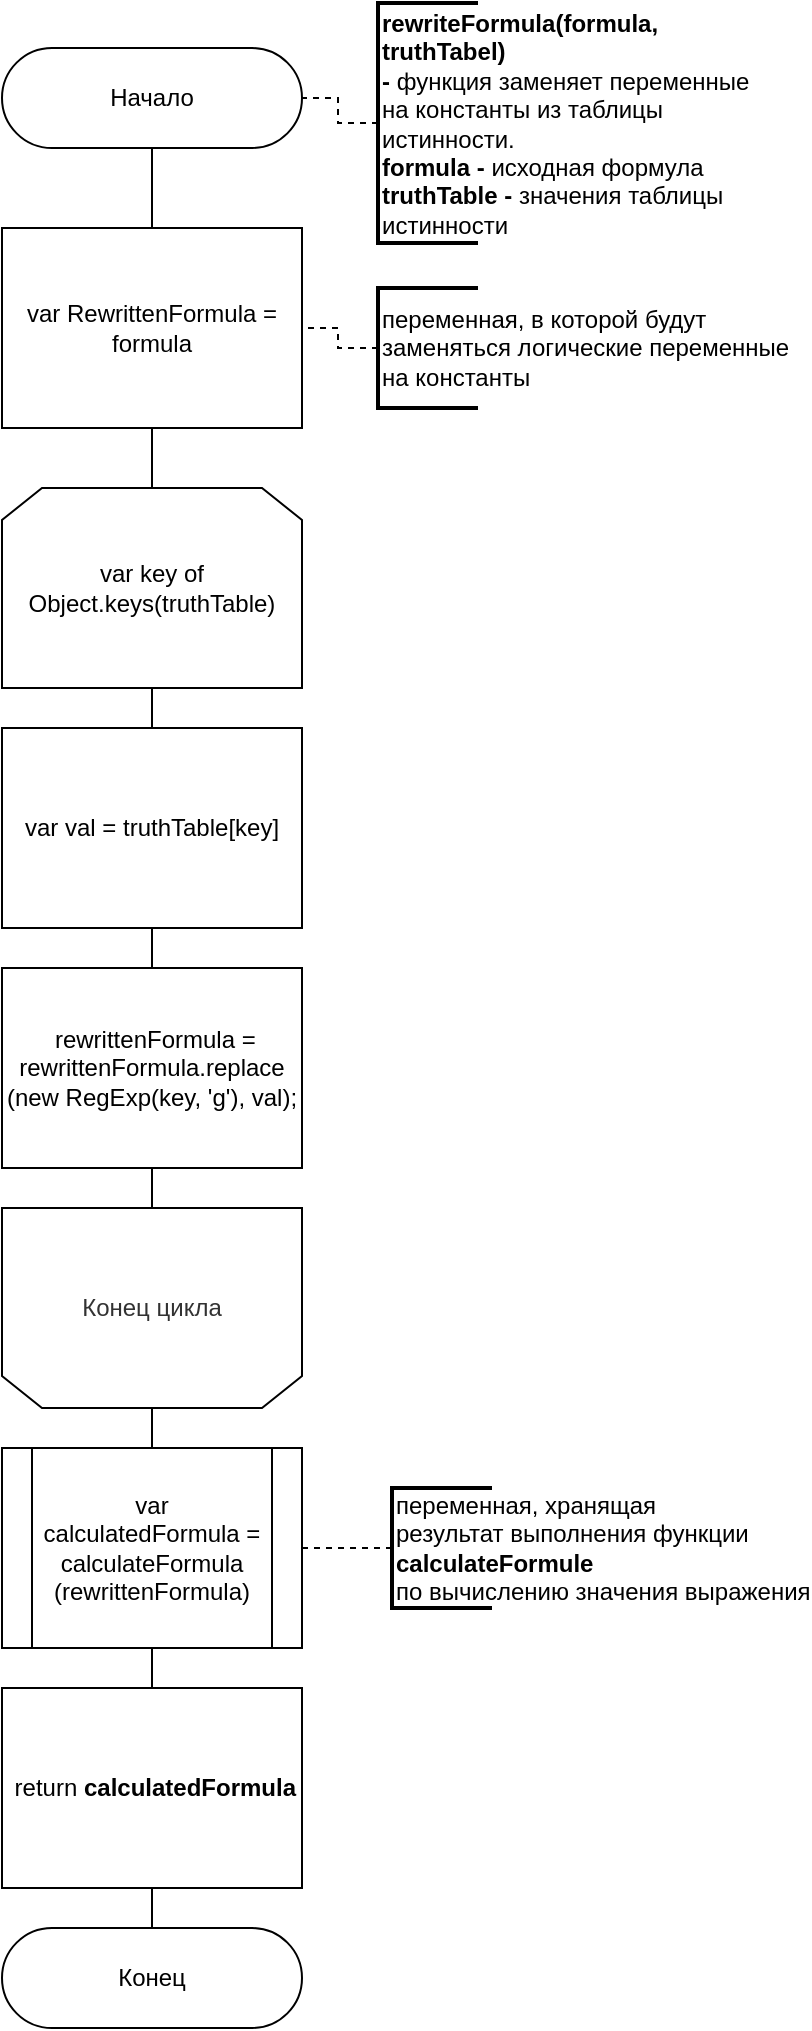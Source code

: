<mxfile version="13.0.9" type="device"><diagram id="ue7taHuJfMMdtwtb_jg2" name="Страница 1"><mxGraphModel dx="868" dy="401" grid="1" gridSize="10" guides="1" tooltips="1" connect="1" arrows="1" fold="1" page="1" pageScale="1" pageWidth="827" pageHeight="1169" math="0" shadow="0"><root><mxCell id="0"/><mxCell id="1" parent="0"/><mxCell id="9W-L0gfSMWwM45z6Wp9l-6" value="" style="edgeStyle=orthogonalEdgeStyle;rounded=0;orthogonalLoop=1;jettySize=auto;html=1;endArrow=none;endFill=0;" parent="1" source="9W-L0gfSMWwM45z6Wp9l-1" target="9W-L0gfSMWwM45z6Wp9l-5" edge="1"><mxGeometry relative="1" as="geometry"/></mxCell><mxCell id="9W-L0gfSMWwM45z6Wp9l-1" value="Начало&lt;br&gt;" style="whiteSpace=wrap;html=1;rounded=1;arcSize=50;align=center;verticalAlign=middle;container=1;recursiveResize=0;strokeWidth=1;autosize=1;spacing=4;treeFolding=1;" parent="1" vertex="1"><mxGeometry x="105" y="40" width="150" height="50" as="geometry"/></mxCell><mxCell id="9W-L0gfSMWwM45z6Wp9l-2" style="edgeStyle=orthogonalEdgeStyle;rounded=0;orthogonalLoop=1;jettySize=auto;html=1;exitX=0;exitY=0.5;exitDx=0;exitDy=0;exitPerimeter=0;entryX=1;entryY=0.5;entryDx=0;entryDy=0;strokeColor=none;" parent="1" source="9W-L0gfSMWwM45z6Wp9l-4" target="9W-L0gfSMWwM45z6Wp9l-1" edge="1"><mxGeometry relative="1" as="geometry"/></mxCell><mxCell id="9W-L0gfSMWwM45z6Wp9l-3" style="edgeStyle=orthogonalEdgeStyle;rounded=0;orthogonalLoop=1;jettySize=auto;html=1;endArrow=none;endFill=0;strokeWidth=1;dashed=1;" parent="1" source="9W-L0gfSMWwM45z6Wp9l-4" target="9W-L0gfSMWwM45z6Wp9l-1" edge="1"><mxGeometry relative="1" as="geometry"/></mxCell><mxCell id="9W-L0gfSMWwM45z6Wp9l-4" value="&lt;b&gt;rewriteFormula&lt;/b&gt;&lt;b&gt;(formula,&amp;nbsp;&lt;/b&gt;&lt;b&gt;&lt;br&gt;&lt;/b&gt;&lt;div&gt;&lt;b&gt;truthTabel)&lt;/b&gt;&lt;/div&gt;&lt;div&gt;&lt;b&gt;- &lt;/b&gt;функция заменяет переменные&lt;/div&gt;&lt;div&gt;&lt;span&gt;на константы из таблицы&amp;nbsp;&lt;/span&gt;&lt;/div&gt;&lt;div&gt;&lt;span&gt;истинности.&lt;/span&gt;&lt;/div&gt;&lt;b&gt;formula&amp;nbsp;&lt;/b&gt;&lt;b&gt;- &lt;/b&gt;&lt;span&gt;исходная формула&lt;/span&gt;&lt;b&gt;&lt;br&gt;&lt;/b&gt;&lt;div&gt;&lt;b&gt;truthTable - &lt;/b&gt;значения таблицы&lt;br&gt;&lt;/div&gt;&lt;div&gt;истинности&lt;/div&gt;" style="strokeWidth=2;html=1;shape=mxgraph.flowchart.annotation_1;align=left;pointerEvents=1" parent="1" vertex="1"><mxGeometry x="293" y="17.5" width="50" height="120" as="geometry"/></mxCell><mxCell id="9W-L0gfSMWwM45z6Wp9l-10" value="" style="edgeStyle=orthogonalEdgeStyle;rounded=0;orthogonalLoop=1;jettySize=auto;html=1;endArrow=none;endFill=0;" parent="1" source="9W-L0gfSMWwM45z6Wp9l-5" target="9W-L0gfSMWwM45z6Wp9l-9" edge="1"><mxGeometry relative="1" as="geometry"/></mxCell><mxCell id="9W-L0gfSMWwM45z6Wp9l-5" value="var RewrittenFormula = formula" style="rounded=0;whiteSpace=wrap;html=1;" parent="1" vertex="1"><mxGeometry x="105" y="130" width="150" height="100" as="geometry"/></mxCell><mxCell id="9W-L0gfSMWwM45z6Wp9l-8" value="" style="edgeStyle=orthogonalEdgeStyle;rounded=0;orthogonalLoop=1;jettySize=auto;html=1;dashed=1;endArrow=none;endFill=0;" parent="1" source="9W-L0gfSMWwM45z6Wp9l-7" target="9W-L0gfSMWwM45z6Wp9l-5" edge="1"><mxGeometry relative="1" as="geometry"/></mxCell><mxCell id="9W-L0gfSMWwM45z6Wp9l-7" value="переменная, в которой будут&lt;br&gt;заменяться логические переменные&lt;br&gt;на константы&lt;br&gt;" style="strokeWidth=2;html=1;shape=mxgraph.flowchart.annotation_1;align=left;pointerEvents=1" parent="1" vertex="1"><mxGeometry x="293" y="160" width="50" height="60" as="geometry"/></mxCell><mxCell id="9W-L0gfSMWwM45z6Wp9l-12" value="" style="edgeStyle=orthogonalEdgeStyle;rounded=0;orthogonalLoop=1;jettySize=auto;html=1;endArrow=none;endFill=0;" parent="1" source="9W-L0gfSMWwM45z6Wp9l-9" target="9W-L0gfSMWwM45z6Wp9l-11" edge="1"><mxGeometry relative="1" as="geometry"/></mxCell><mxCell id="9W-L0gfSMWwM45z6Wp9l-9" value="var key of Object.keys(truthTable)" style="shape=loopLimit;whiteSpace=wrap;html=1;" parent="1" vertex="1"><mxGeometry x="105" y="260" width="150" height="100" as="geometry"/></mxCell><mxCell id="9W-L0gfSMWwM45z6Wp9l-14" value="" style="edgeStyle=orthogonalEdgeStyle;rounded=0;orthogonalLoop=1;jettySize=auto;html=1;endArrow=none;endFill=0;" parent="1" source="9W-L0gfSMWwM45z6Wp9l-11" target="9W-L0gfSMWwM45z6Wp9l-13" edge="1"><mxGeometry relative="1" as="geometry"/></mxCell><mxCell id="9W-L0gfSMWwM45z6Wp9l-11" value="var val = truthTable[key]" style="rounded=0;whiteSpace=wrap;html=1;" parent="1" vertex="1"><mxGeometry x="105" y="380" width="150" height="100" as="geometry"/></mxCell><mxCell id="SSumkBPGjw1ani9huuMH-1" style="edgeStyle=orthogonalEdgeStyle;rounded=0;orthogonalLoop=1;jettySize=auto;html=1;endArrow=none;endFill=0;" parent="1" source="9W-L0gfSMWwM45z6Wp9l-13" target="9W-L0gfSMWwM45z6Wp9l-15" edge="1"><mxGeometry relative="1" as="geometry"/></mxCell><mxCell id="9W-L0gfSMWwM45z6Wp9l-13" value="&amp;nbsp;rewrittenFormula = rewrittenFormula.replace&lt;br&gt;(new RegExp(key, 'g'), val);" style="rounded=0;whiteSpace=wrap;html=1;" parent="1" vertex="1"><mxGeometry x="105" y="500" width="150" height="100" as="geometry"/></mxCell><mxCell id="9W-L0gfSMWwM45z6Wp9l-19" value="" style="edgeStyle=orthogonalEdgeStyle;rounded=0;orthogonalLoop=1;jettySize=auto;html=1;endArrow=none;endFill=0;" parent="1" source="9W-L0gfSMWwM45z6Wp9l-15" target="9W-L0gfSMWwM45z6Wp9l-18" edge="1"><mxGeometry relative="1" as="geometry"/></mxCell><mxCell id="9W-L0gfSMWwM45z6Wp9l-15" value="Конец цикла" style="shape=loopLimit;whiteSpace=wrap;html=1;rotation=0;textOpacity=80;direction=east;flipH=0;flipV=1;" parent="1" vertex="1"><mxGeometry x="105" y="620" width="150" height="100" as="geometry"/></mxCell><mxCell id="9W-L0gfSMWwM45z6Wp9l-21" value="" style="edgeStyle=orthogonalEdgeStyle;rounded=0;orthogonalLoop=1;jettySize=auto;html=1;endArrow=none;endFill=0;" parent="1" source="9W-L0gfSMWwM45z6Wp9l-18" target="9W-L0gfSMWwM45z6Wp9l-20" edge="1"><mxGeometry relative="1" as="geometry"/></mxCell><mxCell id="9W-L0gfSMWwM45z6Wp9l-18" value="var calculatedFormula = calculateFormula&lt;br&gt;(rewrittenFormula)" style="shape=process;whiteSpace=wrap;html=1;backgroundOutline=1;" parent="1" vertex="1"><mxGeometry x="105" y="740" width="150" height="100" as="geometry"/></mxCell><mxCell id="9W-L0gfSMWwM45z6Wp9l-23" value="" style="edgeStyle=orthogonalEdgeStyle;rounded=0;orthogonalLoop=1;jettySize=auto;html=1;endArrow=none;endFill=0;" parent="1" source="9W-L0gfSMWwM45z6Wp9l-20" target="9W-L0gfSMWwM45z6Wp9l-22" edge="1"><mxGeometry relative="1" as="geometry"/></mxCell><mxCell id="9W-L0gfSMWwM45z6Wp9l-20" value="&amp;nbsp;return &lt;b&gt;calculatedFormula&lt;/b&gt;" style="rounded=0;whiteSpace=wrap;html=1;" parent="1" vertex="1"><mxGeometry x="105" y="860" width="150" height="100" as="geometry"/></mxCell><mxCell id="9W-L0gfSMWwM45z6Wp9l-22" value="Конец&lt;br&gt;" style="whiteSpace=wrap;html=1;rounded=1;arcSize=50;align=center;verticalAlign=middle;container=1;recursiveResize=0;strokeWidth=1;autosize=1;spacing=4;treeFolding=1;" parent="1" vertex="1"><mxGeometry x="105" y="980" width="150" height="50" as="geometry"/></mxCell><mxCell id="9W-L0gfSMWwM45z6Wp9l-25" value="" style="edgeStyle=orthogonalEdgeStyle;rounded=0;orthogonalLoop=1;jettySize=auto;html=1;endArrow=none;endFill=0;dashed=1;" parent="1" source="9W-L0gfSMWwM45z6Wp9l-24" target="9W-L0gfSMWwM45z6Wp9l-18" edge="1"><mxGeometry relative="1" as="geometry"/></mxCell><mxCell id="9W-L0gfSMWwM45z6Wp9l-24" value="переменная, хранящая&amp;nbsp;&lt;br&gt;результат выполнения функции &lt;b&gt;&lt;br&gt;calculateFormule&lt;/b&gt;&lt;br&gt;по вычислению значения выражения&lt;br&gt;" style="strokeWidth=2;html=1;shape=mxgraph.flowchart.annotation_1;align=left;pointerEvents=1" parent="1" vertex="1"><mxGeometry x="300" y="760" width="50" height="60" as="geometry"/></mxCell></root></mxGraphModel></diagram></mxfile>